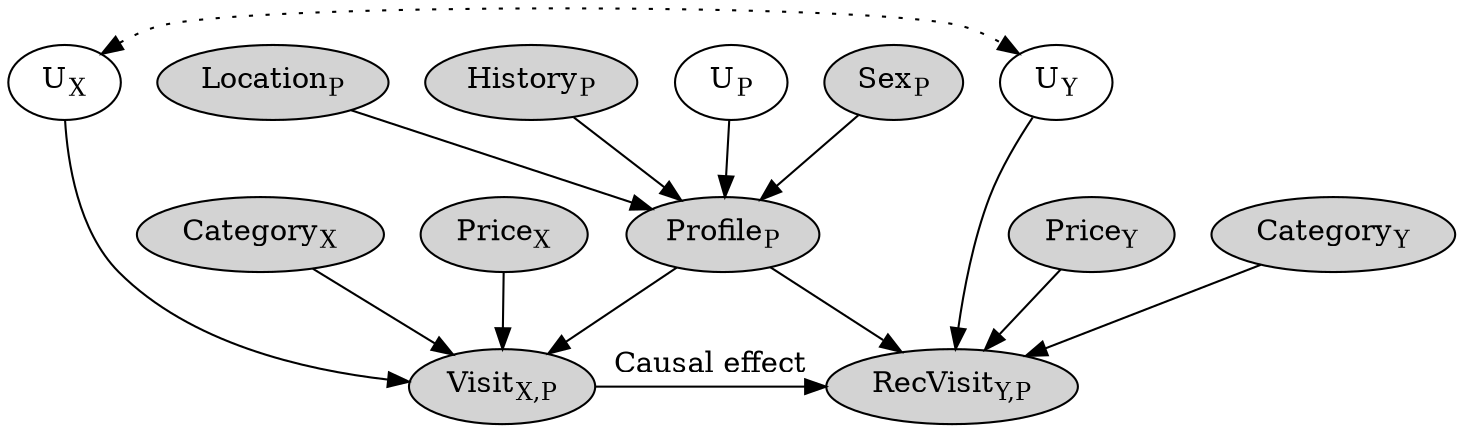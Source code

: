 digraph G { 
    #rankdir=LR
    Ux [label=<U<SUB>X</SUB>>];
    Uy [label=<U<SUB>Y</SUB>>];
    Up [label=<U<SUB>P</SUB>>];
    PriceX [label=<Price<SUB>X</SUB>>, style=filled];
    CategoryX [label=<Category<SUB>X</SUB>>, style=filled];
    PriceY [label=<Price<SUB>Y</SUB>>, style=filled];
    CategoryY [label=<Category<SUB>Y</SUB>>, style=filled];
    Sex [label=<Sex<SUB>P</SUB>>, style=filled];
    Location [label=<Location<SUB>P</SUB>>, style=filled];
    UserHistory [label=<History<SUB>P</SUB>>, style=filled];
    UserProfile [label=<Profile<SUB>P</SUB>>, style=filled];
    X [label=<Visit<SUB>X,P</SUB>>, style=filled];
    Yr [label=<RecVisit<SUB>Y,P</SUB>>, style=filled];
    {
        rank=min
        Ux -> Uy [style=dotted,dir="both"]
    }
    Ux -> X
    Uy -> Yr
    Up -> UserProfile
    {rank=same Sex Location UserHistory} -> UserProfile
    UserProfile -> {X Yr}
    {rank=same PriceX CategoryX} -> X
    {rank=same PriceY CategoryY} -> Yr
    { rank=same
    X -> Yr [label="Causal effect"]
    }
}
